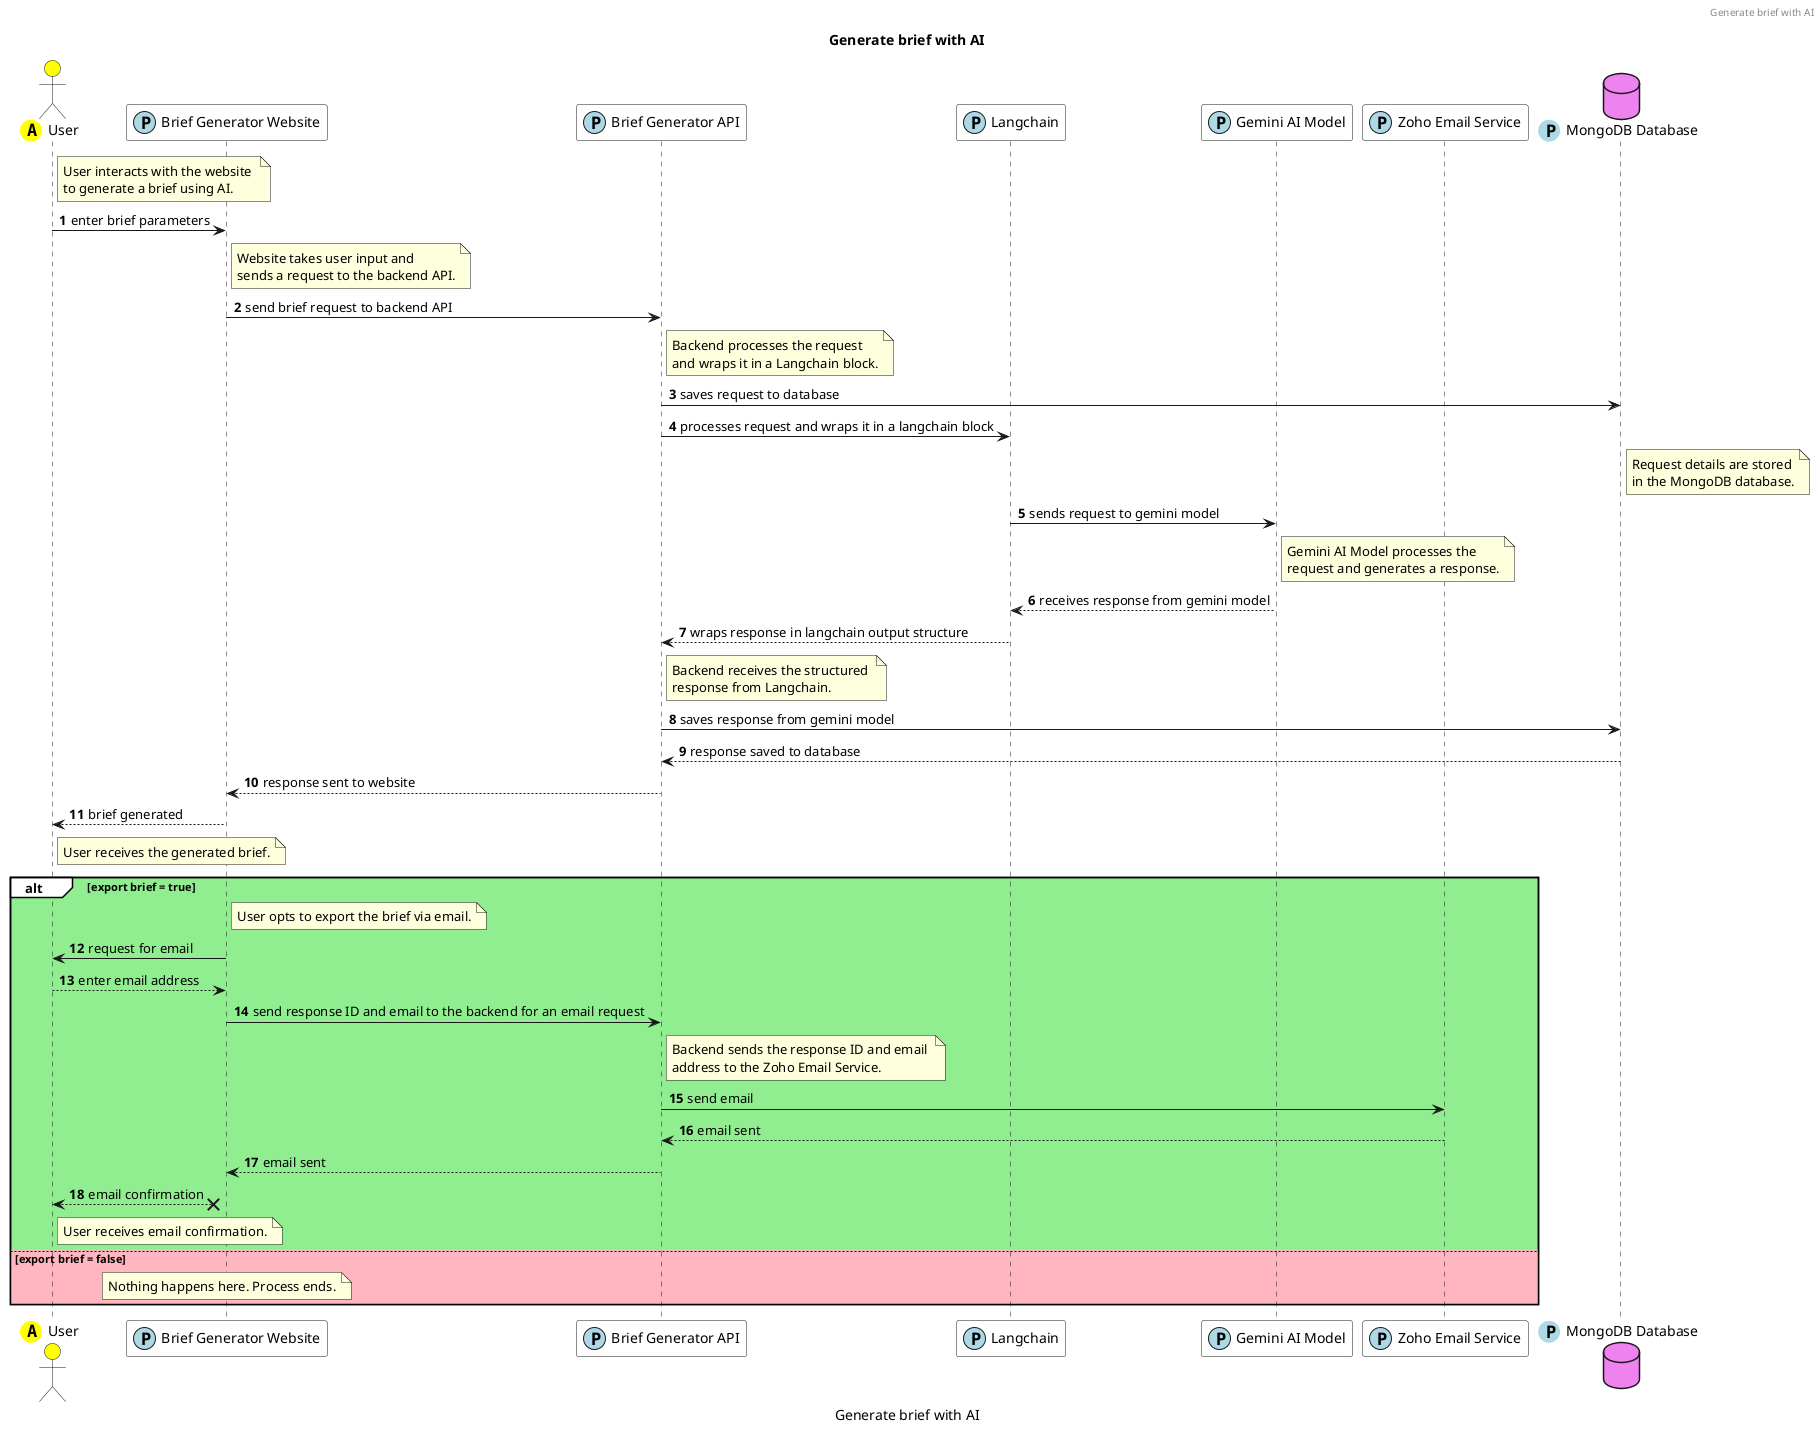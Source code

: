 @startuml

autonumber

title Generate brief with AI
header Generate brief with AI
caption Generate brief with AI

skinparam ParticipantBackgroundColor White
skinparam ActorBackgroundColor Yellow
skinparam DatabaseBackgroundColor Violet

actor "User" as user <<(A, Yellow)>>
participant "Brief Generator Website" as website <<(P, LightBlue)>>
participant "Brief Generator API" as backend <<(P, LightBlue)>>
participant "Langchain" as langchain <<(P, LightBlue)>>
participant "Gemini AI Model" as gemini <<(P, LightBlue)>>
participant "Zoho Email Service" as zoho_email <<(P, LightBlue)>>
database "MongoDB Database" as database <<(P, LightBlue)>>

note right of user
User interacts with the website 
to generate a brief using AI.
end note

user -> website : enter brief parameters
note right of website
Website takes user input and 
sends a request to the backend API.
end note

website -> backend : send brief request to backend API
note right of backend
Backend processes the request 
and wraps it in a Langchain block.
end note

backend -> database : saves request to database
backend -> langchain : processes request and wraps it in a langchain block


note right of database
Request details are stored 
in the MongoDB database.
end note

langchain -> gemini : sends request to gemini model
note right of gemini
Gemini AI Model processes the 
request and generates a response.
end note

gemini --> langchain : receives response from gemini model
langchain --> backend : wraps response in langchain output structure
note right of backend
Backend receives the structured 
response from Langchain.
end note

backend -> database : saves response from gemini model
database --> backend : response saved to database
backend --> website : response sent to website
website --> user : brief generated
note right of user
User receives the generated brief.
end note

alt#White #LightGreen export brief = true
    note right of website
    User opts to export the brief via email.
    end note
    
    website -> user : request for email
    user --> website : enter email address
    website -> backend : send response ID and email to the backend for an email request
    note right of backend
    Backend sends the response ID and email 
    address to the Zoho Email Service.
    end note
    
    backend -> zoho_email : send email
    zoho_email --> backend : email sent
    backend --> website : email sent
    website X--> user : email confirmation
    note right of user
    User receives email confirmation.
    end note
else #LightPink export brief = false
    note over website
    Nothing happens here. Process ends.
    end note
end

@enduml
